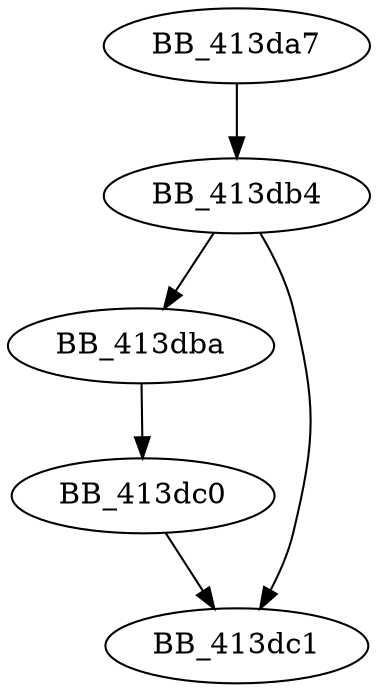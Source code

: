 DiGraph sub_413DA7{
BB_413da7->BB_413db4
BB_413db4->BB_413dba
BB_413db4->BB_413dc1
BB_413dba->BB_413dc0
BB_413dc0->BB_413dc1
}
